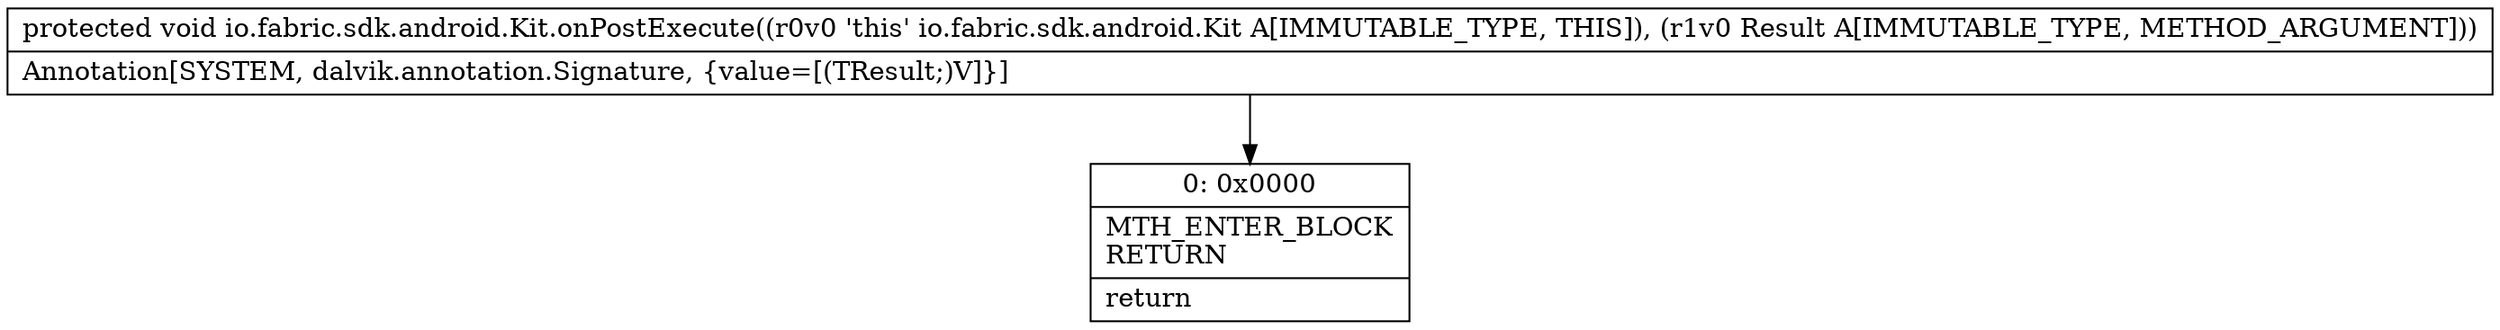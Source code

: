 digraph "CFG forio.fabric.sdk.android.Kit.onPostExecute(Ljava\/lang\/Object;)V" {
Node_0 [shape=record,label="{0\:\ 0x0000|MTH_ENTER_BLOCK\lRETURN\l|return\l}"];
MethodNode[shape=record,label="{protected void io.fabric.sdk.android.Kit.onPostExecute((r0v0 'this' io.fabric.sdk.android.Kit A[IMMUTABLE_TYPE, THIS]), (r1v0 Result A[IMMUTABLE_TYPE, METHOD_ARGUMENT]))  | Annotation[SYSTEM, dalvik.annotation.Signature, \{value=[(TResult;)V]\}]\l}"];
MethodNode -> Node_0;
}

